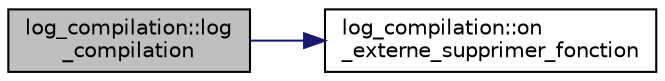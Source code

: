 digraph "log_compilation::log_compilation"
{
  edge [fontname="Helvetica",fontsize="10",labelfontname="Helvetica",labelfontsize="10"];
  node [fontname="Helvetica",fontsize="10",shape=record];
  rankdir="LR";
  Node2 [label="log_compilation::log\l_compilation",height=0.2,width=0.4,color="black", fillcolor="grey75", style="filled", fontcolor="black"];
  Node2 -> Node3 [color="midnightblue",fontsize="10",style="solid",fontname="Helvetica"];
  Node3 [label="log_compilation::on\l_externe_supprimer_fonction",height=0.2,width=0.4,color="black", fillcolor="white", style="filled",URL="$classlog__compilation.html#a27d23c5231f0dbd0ee48eb21ab72fa8b"];
}
